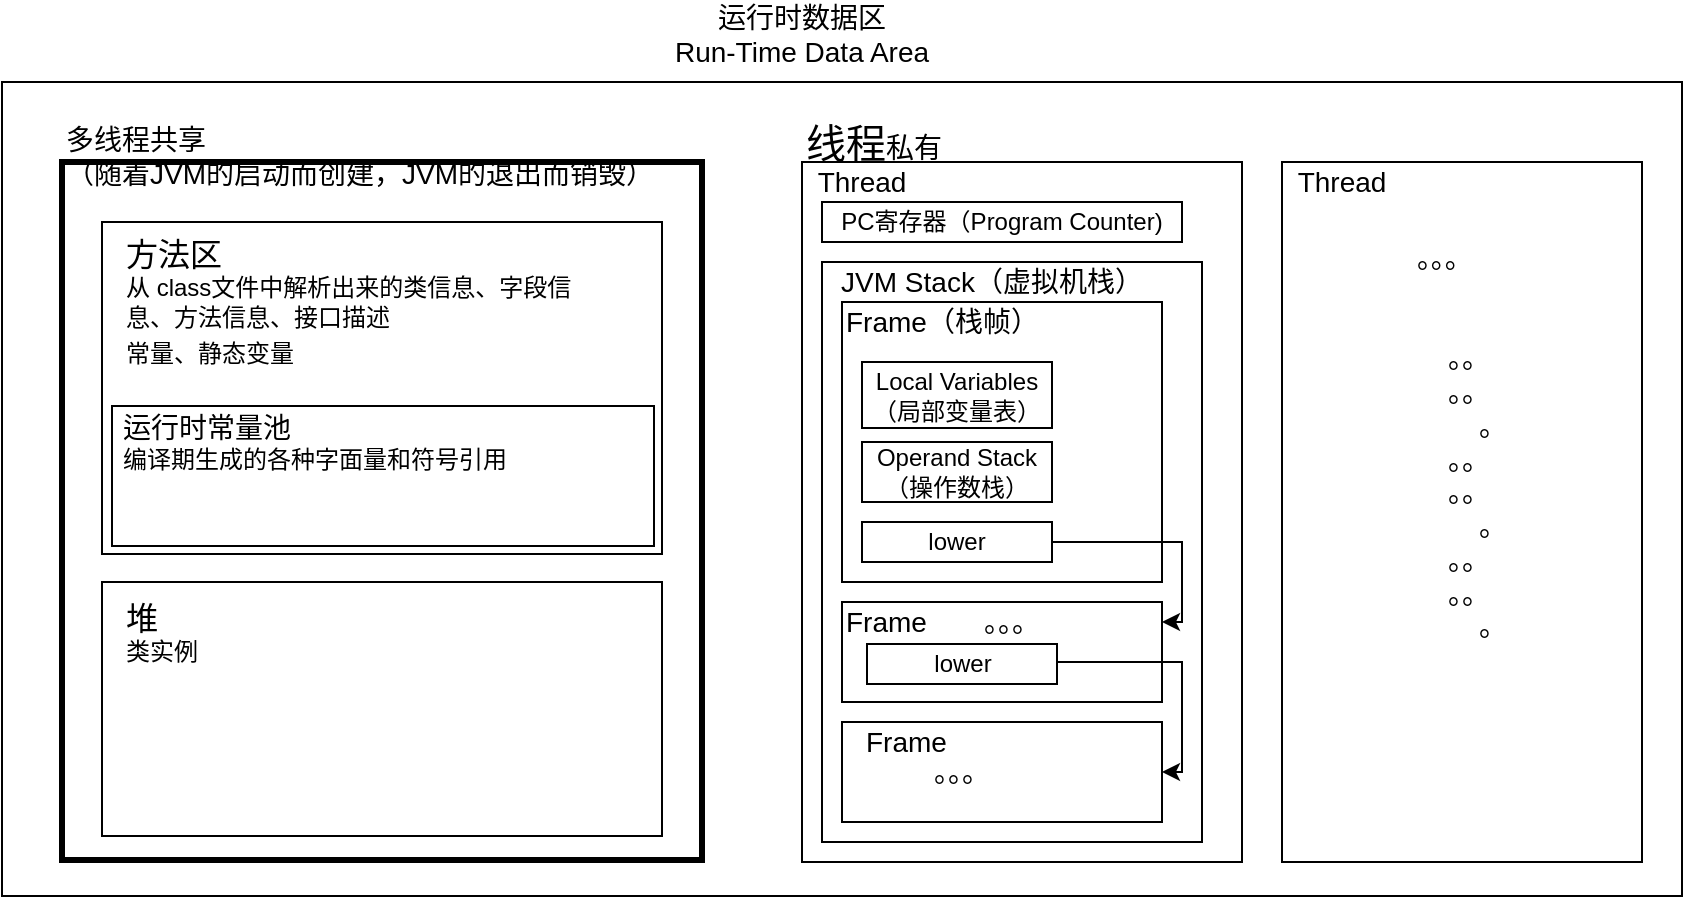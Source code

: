 <mxfile version="14.5.1" type="device"><diagram id="c26E0c45Nq-C6ozXy2Y1" name="第 1 页"><mxGraphModel dx="2066" dy="1212" grid="0" gridSize="10" guides="1" tooltips="1" connect="1" arrows="1" fold="1" page="1" pageScale="1" pageWidth="7000" pageHeight="6000" math="0" shadow="0"><root><mxCell id="0"/><mxCell id="1" parent="0"/><mxCell id="Z69LEmdPKlD2c-MRJYbP-1" value="" style="rounded=0;whiteSpace=wrap;html=1;" parent="1" vertex="1"><mxGeometry x="130" y="290" width="840" height="407" as="geometry"/></mxCell><mxCell id="Z69LEmdPKlD2c-MRJYbP-2" value="" style="rounded=0;whiteSpace=wrap;html=1;strokeWidth=3;" parent="1" vertex="1"><mxGeometry x="160" y="330" width="320" height="349" as="geometry"/></mxCell><mxCell id="Z69LEmdPKlD2c-MRJYbP-3" value="" style="rounded=0;whiteSpace=wrap;html=1;" parent="1" vertex="1"><mxGeometry x="530" y="330" width="220" height="350" as="geometry"/></mxCell><mxCell id="Z69LEmdPKlD2c-MRJYbP-4" value="" style="rounded=0;whiteSpace=wrap;html=1;" parent="1" vertex="1"><mxGeometry x="770" y="330" width="180" height="350" as="geometry"/></mxCell><mxCell id="Z69LEmdPKlD2c-MRJYbP-6" value="" style="rounded=0;whiteSpace=wrap;html=1;" parent="1" vertex="1"><mxGeometry x="180" y="360" width="280" height="166" as="geometry"/></mxCell><mxCell id="Z69LEmdPKlD2c-MRJYbP-7" value="" style="rounded=0;whiteSpace=wrap;html=1;" parent="1" vertex="1"><mxGeometry x="180" y="540" width="280" height="127" as="geometry"/></mxCell><mxCell id="Z69LEmdPKlD2c-MRJYbP-8" value="&lt;font style=&quot;font-size: 14px&quot;&gt;运行时数据区&lt;br&gt;Run-Time Data Area&lt;/font&gt;" style="text;html=1;strokeColor=none;fillColor=none;align=center;verticalAlign=middle;whiteSpace=wrap;rounded=0;" parent="1" vertex="1"><mxGeometry x="460" y="256" width="140" height="20" as="geometry"/></mxCell><mxCell id="Z69LEmdPKlD2c-MRJYbP-9" value="&lt;span style=&quot;font-size: 14px&quot;&gt;多线程共享&lt;/span&gt;&lt;span style=&quot;font-size: 14px&quot;&gt;&lt;br&gt;（随着JVM的启动而创建，JVM的退出而销毁）&lt;/span&gt;" style="text;html=1;strokeColor=none;fillColor=none;align=left;verticalAlign=middle;whiteSpace=wrap;rounded=0;" parent="1" vertex="1"><mxGeometry x="160" y="317" width="320" height="20" as="geometry"/></mxCell><mxCell id="Z69LEmdPKlD2c-MRJYbP-10" value="&lt;font style=&quot;font-size: 20px&quot;&gt;线程&lt;/font&gt;&lt;span style=&quot;font-size: 14px&quot;&gt;私有&lt;/span&gt;" style="text;html=1;strokeColor=none;fillColor=none;align=left;verticalAlign=middle;whiteSpace=wrap;rounded=0;" parent="1" vertex="1"><mxGeometry x="530" y="310" width="320" height="20" as="geometry"/></mxCell><mxCell id="Z69LEmdPKlD2c-MRJYbP-11" value="&lt;span style=&quot;font-size: 14px&quot;&gt;Thread&lt;br&gt;&lt;/span&gt;" style="text;html=1;strokeColor=none;fillColor=none;align=center;verticalAlign=middle;whiteSpace=wrap;rounded=0;" parent="1" vertex="1"><mxGeometry x="530" y="330" width="60" height="20" as="geometry"/></mxCell><mxCell id="Z69LEmdPKlD2c-MRJYbP-12" value="&lt;span style=&quot;font-size: 14px&quot;&gt;Thread&lt;br&gt;&lt;/span&gt;" style="text;html=1;strokeColor=none;fillColor=none;align=center;verticalAlign=middle;whiteSpace=wrap;rounded=0;" parent="1" vertex="1"><mxGeometry x="770" y="330" width="60" height="20" as="geometry"/></mxCell><mxCell id="Z69LEmdPKlD2c-MRJYbP-14" value="&lt;div style=&quot;text-align: left&quot;&gt;&lt;span style=&quot;font-size: 14px&quot;&gt;。。。&lt;/span&gt;&lt;br&gt;&lt;/div&gt;&lt;div style=&quot;text-align: left&quot;&gt;&lt;span style=&quot;font-size: 14px&quot;&gt;&lt;br&gt;&lt;/span&gt;&lt;/div&gt;&lt;div style=&quot;text-align: left&quot;&gt;&lt;span style=&quot;font-size: 14px&quot;&gt;&lt;br&gt;&lt;/span&gt;&lt;/div&gt;&lt;span style=&quot;font-size: 14px&quot;&gt;&lt;div style=&quot;text-align: left&quot;&gt;&lt;span&gt;&amp;nbsp; &amp;nbsp; 。。&lt;/span&gt;&lt;br&gt;&lt;/div&gt;&lt;/span&gt;&lt;span style=&quot;font-size: 14px&quot;&gt;&lt;div style=&quot;text-align: left&quot;&gt;&lt;span&gt;&amp;nbsp; &amp;nbsp; 。。&lt;/span&gt;&lt;/div&gt;&lt;div style=&quot;text-align: left&quot;&gt;&amp;nbsp; &amp;nbsp; &amp;nbsp; &amp;nbsp; 。&lt;br&gt;&lt;/div&gt;&lt;div style=&quot;text-align: left&quot;&gt;&lt;span style=&quot;text-align: center&quot;&gt;&lt;div style=&quot;text-align: left&quot;&gt;&lt;span&gt;&amp;nbsp; &amp;nbsp; 。。&lt;/span&gt;&lt;/div&gt;&lt;/span&gt;&lt;span style=&quot;text-align: center&quot;&gt;&lt;div style=&quot;text-align: left&quot;&gt;&lt;span&gt;&amp;nbsp; &amp;nbsp; 。。&lt;/span&gt;&lt;/div&gt;&lt;div style=&quot;text-align: left&quot;&gt;&amp;nbsp; &amp;nbsp; &amp;nbsp; &amp;nbsp; 。&lt;/div&gt;&lt;div style=&quot;text-align: left&quot;&gt;&lt;span style=&quot;text-align: center&quot;&gt;&lt;div style=&quot;text-align: left&quot;&gt;&lt;span&gt;&amp;nbsp; &amp;nbsp; 。。&lt;/span&gt;&lt;/div&gt;&lt;/span&gt;&lt;span style=&quot;text-align: center&quot;&gt;&lt;div style=&quot;text-align: left&quot;&gt;&lt;span&gt;&amp;nbsp; &amp;nbsp; 。。&lt;/span&gt;&lt;/div&gt;&lt;div style=&quot;text-align: left&quot;&gt;&amp;nbsp; &amp;nbsp; &amp;nbsp; &amp;nbsp; 。&lt;/div&gt;&lt;/span&gt;&lt;/div&gt;&lt;/span&gt;&lt;/div&gt;&lt;/span&gt;" style="text;html=1;strokeColor=none;fillColor=none;align=center;verticalAlign=middle;whiteSpace=wrap;rounded=0;" parent="1" vertex="1"><mxGeometry x="830" y="460" width="60" height="20" as="geometry"/></mxCell><mxCell id="Z69LEmdPKlD2c-MRJYbP-17" value="PC寄存器（Program Counter)" style="rounded=0;whiteSpace=wrap;html=1;" parent="1" vertex="1"><mxGeometry x="540" y="350" width="180" height="20" as="geometry"/></mxCell><mxCell id="Z69LEmdPKlD2c-MRJYbP-18" value="" style="rounded=0;whiteSpace=wrap;html=1;" parent="1" vertex="1"><mxGeometry x="540" y="380" width="190" height="290" as="geometry"/></mxCell><mxCell id="Z69LEmdPKlD2c-MRJYbP-19" value="&lt;span style=&quot;font-size: 14px&quot;&gt;JVM Stack（虚拟机栈）&lt;/span&gt;" style="text;html=1;strokeColor=none;fillColor=none;align=center;verticalAlign=middle;whiteSpace=wrap;rounded=0;" parent="1" vertex="1"><mxGeometry x="540" y="380" width="170" height="20" as="geometry"/></mxCell><mxCell id="Z69LEmdPKlD2c-MRJYbP-20" value="&lt;div style=&quot;font-size: 16px&quot;&gt;&lt;font style=&quot;font-size: 16px&quot;&gt;方法区&lt;/font&gt;&lt;/div&gt;&lt;div&gt;&lt;div&gt;&lt;font style=&quot;font-size: 12px&quot;&gt;从 class文件中解析出来的类信息、字段信息、方法信息、接口描述&lt;/font&gt;&lt;/div&gt;&lt;/div&gt;&lt;div style=&quot;font-size: 16px&quot;&gt;&lt;span style=&quot;font-size: 12px&quot;&gt;常量、静态变量&lt;/span&gt;&lt;br&gt;&lt;/div&gt;" style="text;html=1;strokeColor=none;fillColor=none;align=left;verticalAlign=middle;whiteSpace=wrap;rounded=0;" parent="1" vertex="1"><mxGeometry x="190" y="390" width="240" height="20" as="geometry"/></mxCell><mxCell id="Z69LEmdPKlD2c-MRJYbP-21" value="&lt;span style=&quot;font-size: 16px&quot;&gt;堆&lt;/span&gt;&lt;div&gt;&lt;span&gt;&lt;font style=&quot;font-size: 12px&quot;&gt;类实例&lt;/font&gt;&lt;/span&gt;&lt;br&gt;&lt;/div&gt;" style="text;html=1;strokeColor=none;fillColor=none;align=left;verticalAlign=middle;whiteSpace=wrap;rounded=0;" parent="1" vertex="1"><mxGeometry x="190" y="555" width="230" height="20" as="geometry"/></mxCell><mxCell id="Z69LEmdPKlD2c-MRJYbP-22" value="" style="rounded=0;whiteSpace=wrap;html=1;strokeWidth=1;" parent="1" vertex="1"><mxGeometry x="550" y="400" width="160" height="140" as="geometry"/></mxCell><mxCell id="Z69LEmdPKlD2c-MRJYbP-23" value="" style="rounded=0;whiteSpace=wrap;html=1;strokeWidth=1;" parent="1" vertex="1"><mxGeometry x="550" y="550" width="160" height="50" as="geometry"/></mxCell><mxCell id="Z69LEmdPKlD2c-MRJYbP-24" value="" style="rounded=0;whiteSpace=wrap;html=1;strokeWidth=1;" parent="1" vertex="1"><mxGeometry x="550" y="610" width="160" height="50" as="geometry"/></mxCell><mxCell id="Z69LEmdPKlD2c-MRJYbP-25" value="&lt;span style=&quot;font-size: 14px&quot;&gt;。。。&lt;br&gt;&lt;/span&gt;" style="text;html=1;strokeColor=none;fillColor=none;align=center;verticalAlign=middle;whiteSpace=wrap;rounded=0;" parent="1" vertex="1"><mxGeometry x="580" y="625" width="60" height="20" as="geometry"/></mxCell><mxCell id="Z69LEmdPKlD2c-MRJYbP-27" value="&lt;span style=&quot;font-size: 14px&quot;&gt;。。。&lt;br&gt;&lt;/span&gt;" style="text;html=1;strokeColor=none;fillColor=none;align=center;verticalAlign=middle;whiteSpace=wrap;rounded=0;" parent="1" vertex="1"><mxGeometry x="605" y="550" width="60" height="20" as="geometry"/></mxCell><mxCell id="Z69LEmdPKlD2c-MRJYbP-29" value="&lt;span style=&quot;font-size: 14px&quot;&gt;Frame&lt;/span&gt;&lt;span style=&quot;font-size: 14px&quot;&gt;（&lt;/span&gt;&lt;span style=&quot;font-size: 14px&quot;&gt;栈帧&lt;/span&gt;&lt;span style=&quot;font-size: 14px&quot;&gt;）&lt;/span&gt;" style="text;html=1;strokeColor=none;fillColor=none;align=left;verticalAlign=middle;whiteSpace=wrap;rounded=0;" parent="1" vertex="1"><mxGeometry x="550" y="400" width="170" height="20" as="geometry"/></mxCell><mxCell id="Z69LEmdPKlD2c-MRJYbP-30" value="&lt;span style=&quot;font-size: 14px&quot;&gt;Frame&lt;/span&gt;" style="text;html=1;strokeColor=none;fillColor=none;align=left;verticalAlign=middle;whiteSpace=wrap;rounded=0;" parent="1" vertex="1"><mxGeometry x="550" y="550" width="50" height="20" as="geometry"/></mxCell><mxCell id="Z69LEmdPKlD2c-MRJYbP-33" value="&lt;span style=&quot;font-size: 14px&quot;&gt;Frame&lt;/span&gt;" style="text;html=1;strokeColor=none;fillColor=none;align=left;verticalAlign=middle;whiteSpace=wrap;rounded=0;" parent="1" vertex="1"><mxGeometry x="560" y="610" width="50" height="20" as="geometry"/></mxCell><mxCell id="Z69LEmdPKlD2c-MRJYbP-38" style="edgeStyle=orthogonalEdgeStyle;rounded=0;orthogonalLoop=1;jettySize=auto;html=1;" parent="1" source="Z69LEmdPKlD2c-MRJYbP-34" edge="1"><mxGeometry relative="1" as="geometry"><mxPoint x="710" y="560" as="targetPoint"/><Array as="points"><mxPoint x="720" y="520"/><mxPoint x="720" y="560"/><mxPoint x="710" y="560"/></Array></mxGeometry></mxCell><mxCell id="Z69LEmdPKlD2c-MRJYbP-34" value="lower" style="rounded=0;whiteSpace=wrap;html=1;strokeWidth=1;" parent="1" vertex="1"><mxGeometry x="560" y="510" width="95" height="20" as="geometry"/></mxCell><mxCell id="Z69LEmdPKlD2c-MRJYbP-36" value="Local Variables（局部变量表）" style="rounded=0;whiteSpace=wrap;html=1;strokeWidth=1;" parent="1" vertex="1"><mxGeometry x="560" y="430" width="95" height="33" as="geometry"/></mxCell><mxCell id="Z69LEmdPKlD2c-MRJYbP-37" value="Operand Stack（操作数栈）" style="rounded=0;whiteSpace=wrap;html=1;strokeWidth=1;" parent="1" vertex="1"><mxGeometry x="560" y="470" width="95" height="30" as="geometry"/></mxCell><mxCell id="Z69LEmdPKlD2c-MRJYbP-39" value="lower" style="rounded=0;whiteSpace=wrap;html=1;strokeWidth=1;" parent="1" vertex="1"><mxGeometry x="562.5" y="571" width="95" height="20" as="geometry"/></mxCell><mxCell id="Z69LEmdPKlD2c-MRJYbP-42" style="edgeStyle=orthogonalEdgeStyle;rounded=0;orthogonalLoop=1;jettySize=auto;html=1;entryX=1;entryY=0.5;entryDx=0;entryDy=0;exitX=1;exitY=0.5;exitDx=0;exitDy=0;" parent="1" source="Z69LEmdPKlD2c-MRJYbP-39" target="Z69LEmdPKlD2c-MRJYbP-24" edge="1"><mxGeometry relative="1" as="geometry"><Array as="points"><mxPoint x="720" y="580"/><mxPoint x="720" y="635"/></Array></mxGeometry></mxCell><mxCell id="mIa0EmOwky5hSaQ3PvVU-1" value="" style="rounded=0;whiteSpace=wrap;html=1;" parent="1" vertex="1"><mxGeometry x="185" y="452" width="271" height="70" as="geometry"/></mxCell><mxCell id="mIa0EmOwky5hSaQ3PvVU-2" value="&lt;div style=&quot;text-align: left&quot;&gt;&lt;span style=&quot;font-size: 14px&quot;&gt;运行时常量池&lt;/span&gt;&lt;/div&gt;&lt;font&gt;&lt;div style=&quot;text-align: left&quot;&gt;&lt;span&gt;编译期生成的各种字面量和符号引用&lt;/span&gt;&lt;/div&gt;&lt;/font&gt;" style="text;html=1;align=center;verticalAlign=middle;resizable=0;points=[];autosize=1;" parent="1" vertex="1"><mxGeometry x="185" y="453.5" width="202" height="33" as="geometry"/></mxCell></root></mxGraphModel></diagram></mxfile>